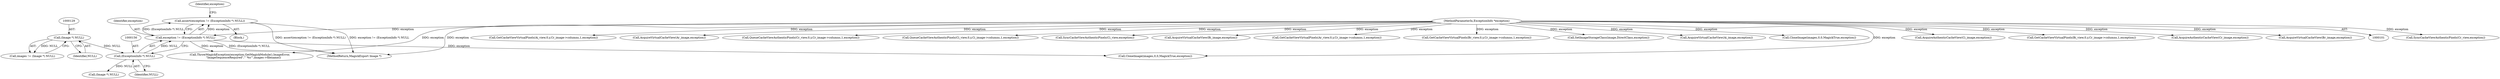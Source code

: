 digraph "0_ImageMagick_d5089971bd792311aaab5cb73460326d7ef7f32d@API" {
"1000152" [label="(Call,assert(exception != (ExceptionInfo *) NULL))"];
"1000153" [label="(Call,exception != (ExceptionInfo *) NULL)"];
"1000104" [label="(MethodParameterIn,ExceptionInfo *exception)"];
"1000155" [label="(Call,(ExceptionInfo *) NULL)"];
"1000128" [label="(Call,(Image *) NULL)"];
"1000175" [label="(Call,ThrowMagickException(exception,GetMagickModule(),ImageError,\n        \"ImageSequenceRequired\",\"`%s'\",images->filename))"];
"1000857" [label="(Call,SyncCacheViewAuthenticPixels(Cr_view,exception))"];
"1000412" [label="(Call,GetCacheViewVirtualPixels(Ai_view,0,y,Cr_image->columns,1,exception))"];
"1000190" [label="(Call,CloneImage(images,0,0,MagickTrue,exception))"];
"1000343" [label="(Call,AcquireVirtualCacheView(Ar_image,exception))"];
"1000445" [label="(Call,QueueCacheViewAuthenticPixels(Cr_view,0,y,Cr_image->columns,1,exception))"];
"1000153" [label="(Call,exception != (ExceptionInfo *) NULL)"];
"1000161" [label="(Identifier,exception)"];
"1000126" [label="(Call,images != (Image *) NULL)"];
"1000154" [label="(Identifier,exception)"];
"1000456" [label="(Call,QueueCacheViewAuthenticPixels(Ci_view,0,y,Ci_image->columns,1,exception))"];
"1000926" [label="(MethodReturn,MagickExport Image *)"];
"1000401" [label="(Call,GetCacheViewVirtualPixels(Ar_view,0,y,Cr_image->columns,1,exception))"];
"1000155" [label="(Call,(ExceptionInfo *) NULL)"];
"1000152" [label="(Call,assert(exception != (ExceptionInfo *) NULL))"];
"1000423" [label="(Call,GetCacheViewVirtualPixels(Br_view,0,y,Cr_image->columns,1,exception))"];
"1000128" [label="(Call,(Image *) NULL)"];
"1000208" [label="(Call,SetImageStorageClass(image,DirectClass,exception))"];
"1000104" [label="(MethodParameterIn,ExceptionInfo *exception)"];
"1000169" [label="(Call,(Image *) NULL)"];
"1000348" [label="(Call,AcquireVirtualCacheView(Ai_image,exception))"];
"1000234" [label="(Call,CloneImage(images,0,0,MagickTrue,exception))"];
"1000105" [label="(Block,)"];
"1000368" [label="(Call,AcquireAuthenticCacheView(Ci_image,exception))"];
"1000157" [label="(Identifier,NULL)"];
"1000434" [label="(Call,GetCacheViewVirtualPixels(Bi_view,0,y,Cr_image->columns,1,exception))"];
"1000130" [label="(Identifier,NULL)"];
"1000363" [label="(Call,AcquireAuthenticCacheView(Cr_image,exception))"];
"1000353" [label="(Call,AcquireVirtualCacheView(Br_image,exception))"];
"1000848" [label="(Call,SyncCacheViewAuthenticPixels(Ci_view,exception))"];
"1000358" [label="(Call,AcquireVirtualCacheView(Bi_image,exception))"];
"1000152" -> "1000105"  [label="AST: "];
"1000152" -> "1000153"  [label="CFG: "];
"1000153" -> "1000152"  [label="AST: "];
"1000161" -> "1000152"  [label="CFG: "];
"1000152" -> "1000926"  [label="DDG: assert(exception != (ExceptionInfo *) NULL)"];
"1000152" -> "1000926"  [label="DDG: exception != (ExceptionInfo *) NULL"];
"1000153" -> "1000152"  [label="DDG: exception"];
"1000153" -> "1000152"  [label="DDG: (ExceptionInfo *) NULL"];
"1000153" -> "1000155"  [label="CFG: "];
"1000154" -> "1000153"  [label="AST: "];
"1000155" -> "1000153"  [label="AST: "];
"1000153" -> "1000926"  [label="DDG: (ExceptionInfo *) NULL"];
"1000104" -> "1000153"  [label="DDG: exception"];
"1000155" -> "1000153"  [label="DDG: NULL"];
"1000153" -> "1000175"  [label="DDG: exception"];
"1000153" -> "1000190"  [label="DDG: exception"];
"1000104" -> "1000101"  [label="AST: "];
"1000104" -> "1000926"  [label="DDG: exception"];
"1000104" -> "1000175"  [label="DDG: exception"];
"1000104" -> "1000190"  [label="DDG: exception"];
"1000104" -> "1000208"  [label="DDG: exception"];
"1000104" -> "1000234"  [label="DDG: exception"];
"1000104" -> "1000343"  [label="DDG: exception"];
"1000104" -> "1000348"  [label="DDG: exception"];
"1000104" -> "1000353"  [label="DDG: exception"];
"1000104" -> "1000358"  [label="DDG: exception"];
"1000104" -> "1000363"  [label="DDG: exception"];
"1000104" -> "1000368"  [label="DDG: exception"];
"1000104" -> "1000401"  [label="DDG: exception"];
"1000104" -> "1000412"  [label="DDG: exception"];
"1000104" -> "1000423"  [label="DDG: exception"];
"1000104" -> "1000434"  [label="DDG: exception"];
"1000104" -> "1000445"  [label="DDG: exception"];
"1000104" -> "1000456"  [label="DDG: exception"];
"1000104" -> "1000848"  [label="DDG: exception"];
"1000104" -> "1000857"  [label="DDG: exception"];
"1000155" -> "1000157"  [label="CFG: "];
"1000156" -> "1000155"  [label="AST: "];
"1000157" -> "1000155"  [label="AST: "];
"1000128" -> "1000155"  [label="DDG: NULL"];
"1000155" -> "1000169"  [label="DDG: NULL"];
"1000128" -> "1000126"  [label="AST: "];
"1000128" -> "1000130"  [label="CFG: "];
"1000129" -> "1000128"  [label="AST: "];
"1000130" -> "1000128"  [label="AST: "];
"1000126" -> "1000128"  [label="CFG: "];
"1000128" -> "1000126"  [label="DDG: NULL"];
}
